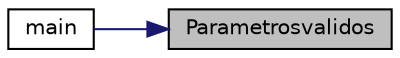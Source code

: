 digraph "Parametrosvalidos"
{
 // INTERACTIVE_SVG=YES
 // LATEX_PDF_SIZE
  edge [fontname="Helvetica",fontsize="10",labelfontname="Helvetica",labelfontsize="10"];
  node [fontname="Helvetica",fontsize="10",shape=record];
  rankdir="RL";
  Node1 [label="Parametrosvalidos",height=0.2,width=0.4,color="black", fillcolor="grey75", style="filled", fontcolor="black",tooltip="Comprueba que los parámetros introducidos en el programa son válidos."];
  Node1 -> Node2 [dir="back",color="midnightblue",fontsize="10",style="solid",fontname="Helvetica"];
  Node2 [label="main",height=0.2,width=0.4,color="black", fillcolor="white", style="filled",URL="$cripto_8cc.html#a166c7c813d42d4aeabfe6f4818864170",tooltip="Función principal."];
}
